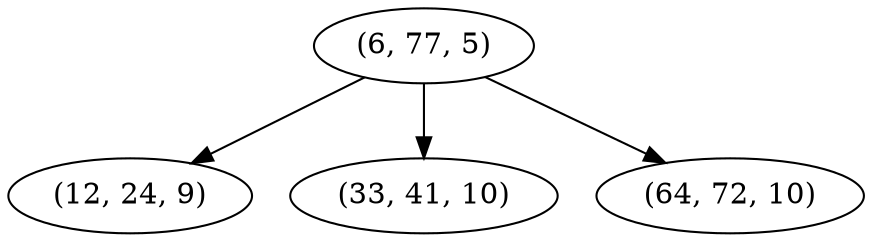 digraph tree {
    "(6, 77, 5)";
    "(12, 24, 9)";
    "(33, 41, 10)";
    "(64, 72, 10)";
    "(6, 77, 5)" -> "(12, 24, 9)";
    "(6, 77, 5)" -> "(33, 41, 10)";
    "(6, 77, 5)" -> "(64, 72, 10)";
}
